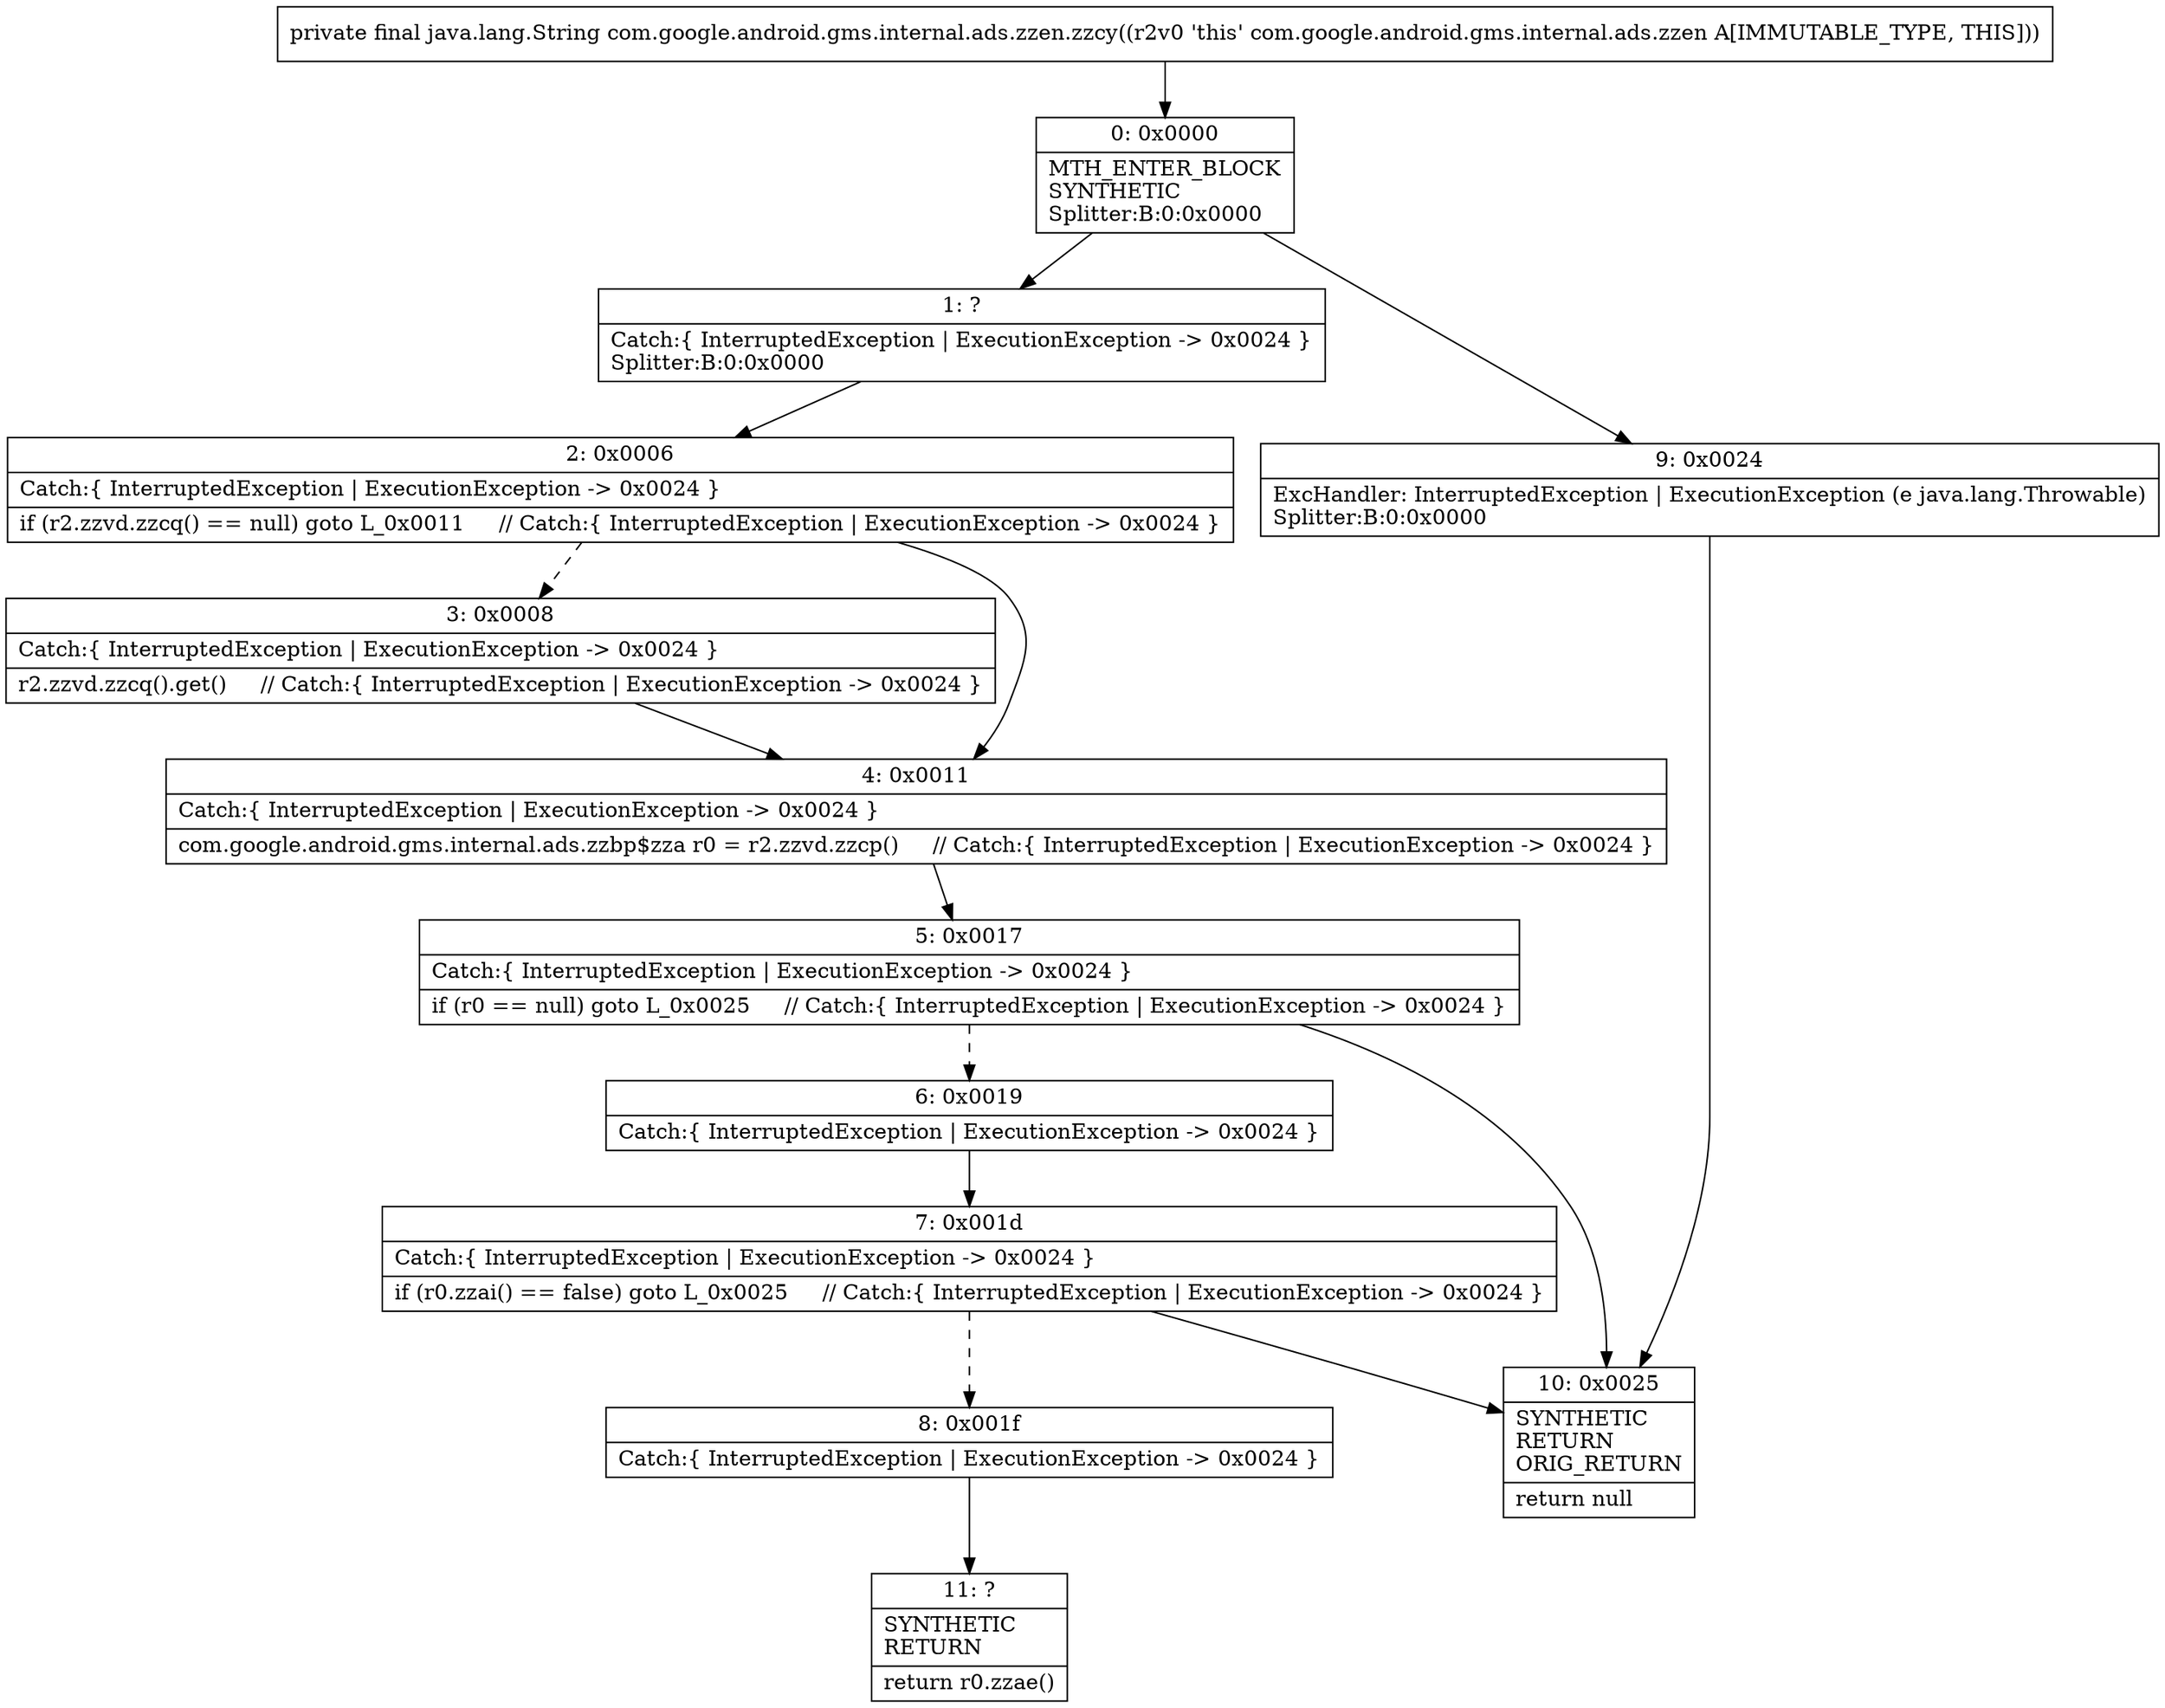 digraph "CFG forcom.google.android.gms.internal.ads.zzen.zzcy()Ljava\/lang\/String;" {
Node_0 [shape=record,label="{0\:\ 0x0000|MTH_ENTER_BLOCK\lSYNTHETIC\lSplitter:B:0:0x0000\l}"];
Node_1 [shape=record,label="{1\:\ ?|Catch:\{ InterruptedException \| ExecutionException \-\> 0x0024 \}\lSplitter:B:0:0x0000\l}"];
Node_2 [shape=record,label="{2\:\ 0x0006|Catch:\{ InterruptedException \| ExecutionException \-\> 0x0024 \}\l|if (r2.zzvd.zzcq() == null) goto L_0x0011     \/\/ Catch:\{ InterruptedException \| ExecutionException \-\> 0x0024 \}\l}"];
Node_3 [shape=record,label="{3\:\ 0x0008|Catch:\{ InterruptedException \| ExecutionException \-\> 0x0024 \}\l|r2.zzvd.zzcq().get()     \/\/ Catch:\{ InterruptedException \| ExecutionException \-\> 0x0024 \}\l}"];
Node_4 [shape=record,label="{4\:\ 0x0011|Catch:\{ InterruptedException \| ExecutionException \-\> 0x0024 \}\l|com.google.android.gms.internal.ads.zzbp$zza r0 = r2.zzvd.zzcp()     \/\/ Catch:\{ InterruptedException \| ExecutionException \-\> 0x0024 \}\l}"];
Node_5 [shape=record,label="{5\:\ 0x0017|Catch:\{ InterruptedException \| ExecutionException \-\> 0x0024 \}\l|if (r0 == null) goto L_0x0025     \/\/ Catch:\{ InterruptedException \| ExecutionException \-\> 0x0024 \}\l}"];
Node_6 [shape=record,label="{6\:\ 0x0019|Catch:\{ InterruptedException \| ExecutionException \-\> 0x0024 \}\l}"];
Node_7 [shape=record,label="{7\:\ 0x001d|Catch:\{ InterruptedException \| ExecutionException \-\> 0x0024 \}\l|if (r0.zzai() == false) goto L_0x0025     \/\/ Catch:\{ InterruptedException \| ExecutionException \-\> 0x0024 \}\l}"];
Node_8 [shape=record,label="{8\:\ 0x001f|Catch:\{ InterruptedException \| ExecutionException \-\> 0x0024 \}\l}"];
Node_9 [shape=record,label="{9\:\ 0x0024|ExcHandler: InterruptedException \| ExecutionException (e java.lang.Throwable)\lSplitter:B:0:0x0000\l}"];
Node_10 [shape=record,label="{10\:\ 0x0025|SYNTHETIC\lRETURN\lORIG_RETURN\l|return null\l}"];
Node_11 [shape=record,label="{11\:\ ?|SYNTHETIC\lRETURN\l|return r0.zzae()\l}"];
MethodNode[shape=record,label="{private final java.lang.String com.google.android.gms.internal.ads.zzen.zzcy((r2v0 'this' com.google.android.gms.internal.ads.zzen A[IMMUTABLE_TYPE, THIS])) }"];
MethodNode -> Node_0;
Node_0 -> Node_1;
Node_0 -> Node_9;
Node_1 -> Node_2;
Node_2 -> Node_3[style=dashed];
Node_2 -> Node_4;
Node_3 -> Node_4;
Node_4 -> Node_5;
Node_5 -> Node_6[style=dashed];
Node_5 -> Node_10;
Node_6 -> Node_7;
Node_7 -> Node_8[style=dashed];
Node_7 -> Node_10;
Node_8 -> Node_11;
Node_9 -> Node_10;
}

